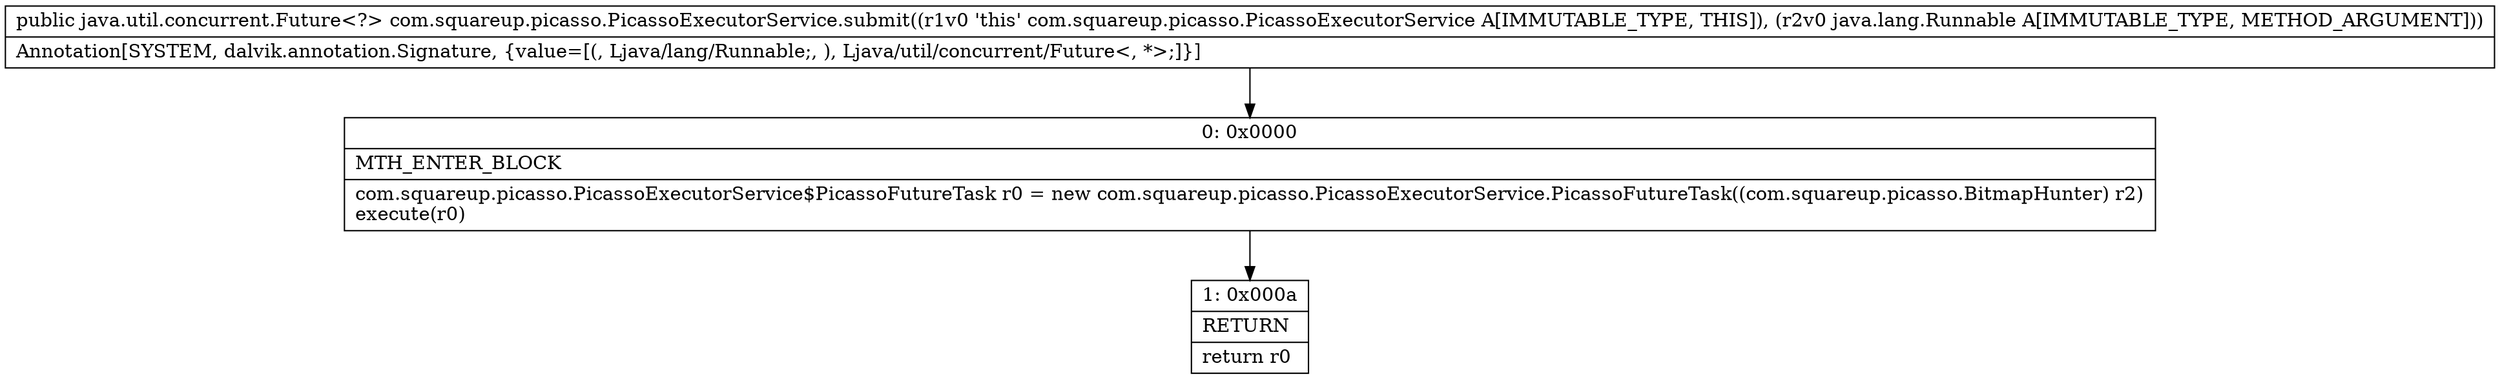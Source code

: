 digraph "CFG forcom.squareup.picasso.PicassoExecutorService.submit(Ljava\/lang\/Runnable;)Ljava\/util\/concurrent\/Future;" {
Node_0 [shape=record,label="{0\:\ 0x0000|MTH_ENTER_BLOCK\l|com.squareup.picasso.PicassoExecutorService$PicassoFutureTask r0 = new com.squareup.picasso.PicassoExecutorService.PicassoFutureTask((com.squareup.picasso.BitmapHunter) r2)\lexecute(r0)\l}"];
Node_1 [shape=record,label="{1\:\ 0x000a|RETURN\l|return r0\l}"];
MethodNode[shape=record,label="{public java.util.concurrent.Future\<?\> com.squareup.picasso.PicassoExecutorService.submit((r1v0 'this' com.squareup.picasso.PicassoExecutorService A[IMMUTABLE_TYPE, THIS]), (r2v0 java.lang.Runnable A[IMMUTABLE_TYPE, METHOD_ARGUMENT]))  | Annotation[SYSTEM, dalvik.annotation.Signature, \{value=[(, Ljava\/lang\/Runnable;, ), Ljava\/util\/concurrent\/Future\<, *\>;]\}]\l}"];
MethodNode -> Node_0;
Node_0 -> Node_1;
}

